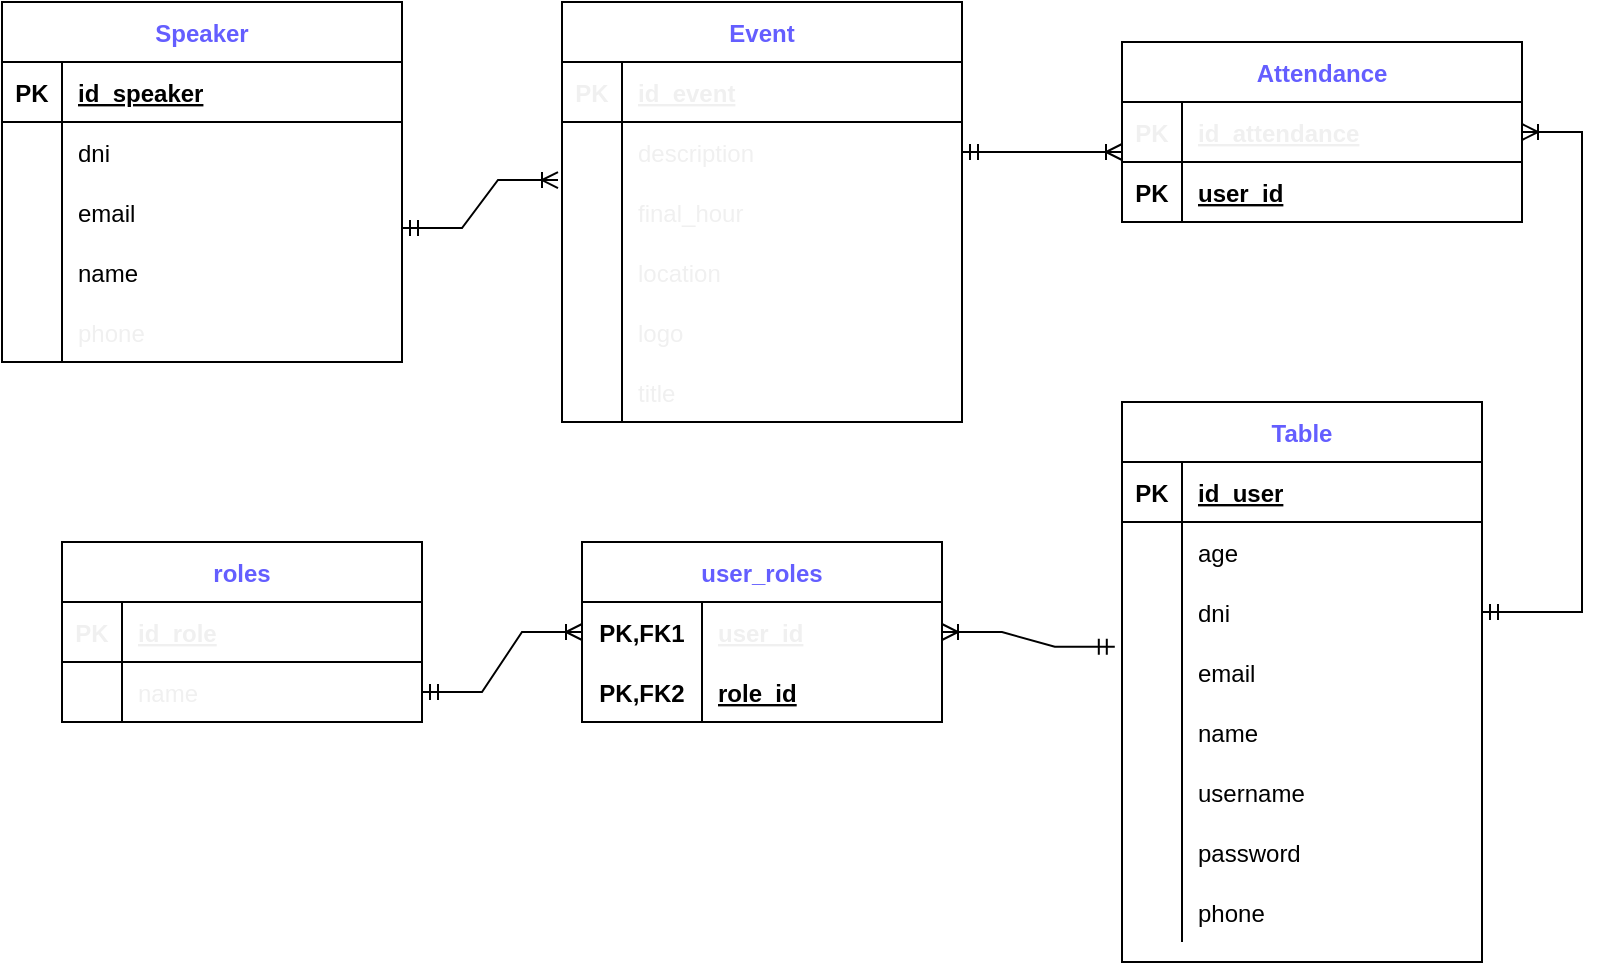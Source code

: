 <mxfile version="20.6.0" type="device"><diagram id="asOtZ6ojYu3VeyC7e0bn" name="Página-1"><mxGraphModel dx="1173" dy="635" grid="1" gridSize="10" guides="1" tooltips="1" connect="1" arrows="1" fold="1" page="1" pageScale="1" pageWidth="827" pageHeight="1169" math="0" shadow="0"><root><mxCell id="0"/><mxCell id="1" parent="0"/><mxCell id="-XJm8ieLReSTPX3qpuZs-1" value="Speaker" style="shape=table;startSize=30;container=1;collapsible=1;childLayout=tableLayout;fixedRows=1;rowLines=0;fontStyle=1;align=center;resizeLast=1;fontColor=#645EFF;" parent="1" vertex="1"><mxGeometry y="200" width="200" height="180" as="geometry"/></mxCell><mxCell id="-XJm8ieLReSTPX3qpuZs-2" value="" style="shape=tableRow;horizontal=0;startSize=0;swimlaneHead=0;swimlaneBody=0;fillColor=none;collapsible=0;dropTarget=0;points=[[0,0.5],[1,0.5]];portConstraint=eastwest;top=0;left=0;right=0;bottom=1;" parent="-XJm8ieLReSTPX3qpuZs-1" vertex="1"><mxGeometry y="30" width="200" height="30" as="geometry"/></mxCell><mxCell id="-XJm8ieLReSTPX3qpuZs-3" value="PK" style="shape=partialRectangle;connectable=0;fillColor=none;top=0;left=0;bottom=0;right=0;fontStyle=1;overflow=hidden;" parent="-XJm8ieLReSTPX3qpuZs-2" vertex="1"><mxGeometry width="30" height="30" as="geometry"><mxRectangle width="30" height="30" as="alternateBounds"/></mxGeometry></mxCell><mxCell id="-XJm8ieLReSTPX3qpuZs-4" value="id_speaker" style="shape=partialRectangle;connectable=0;fillColor=none;top=0;left=0;bottom=0;right=0;align=left;spacingLeft=6;fontStyle=5;overflow=hidden;" parent="-XJm8ieLReSTPX3qpuZs-2" vertex="1"><mxGeometry x="30" width="170" height="30" as="geometry"><mxRectangle width="170" height="30" as="alternateBounds"/></mxGeometry></mxCell><mxCell id="-XJm8ieLReSTPX3qpuZs-5" value="" style="shape=tableRow;horizontal=0;startSize=0;swimlaneHead=0;swimlaneBody=0;fillColor=none;collapsible=0;dropTarget=0;points=[[0,0.5],[1,0.5]];portConstraint=eastwest;top=0;left=0;right=0;bottom=0;" parent="-XJm8ieLReSTPX3qpuZs-1" vertex="1"><mxGeometry y="60" width="200" height="30" as="geometry"/></mxCell><mxCell id="-XJm8ieLReSTPX3qpuZs-6" value="" style="shape=partialRectangle;connectable=0;fillColor=none;top=0;left=0;bottom=0;right=0;editable=1;overflow=hidden;" parent="-XJm8ieLReSTPX3qpuZs-5" vertex="1"><mxGeometry width="30" height="30" as="geometry"><mxRectangle width="30" height="30" as="alternateBounds"/></mxGeometry></mxCell><mxCell id="-XJm8ieLReSTPX3qpuZs-7" value="dni" style="shape=partialRectangle;connectable=0;fillColor=none;top=0;left=0;bottom=0;right=0;align=left;spacingLeft=6;overflow=hidden;" parent="-XJm8ieLReSTPX3qpuZs-5" vertex="1"><mxGeometry x="30" width="170" height="30" as="geometry"><mxRectangle width="170" height="30" as="alternateBounds"/></mxGeometry></mxCell><mxCell id="-XJm8ieLReSTPX3qpuZs-8" value="" style="shape=tableRow;horizontal=0;startSize=0;swimlaneHead=0;swimlaneBody=0;fillColor=none;collapsible=0;dropTarget=0;points=[[0,0.5],[1,0.5]];portConstraint=eastwest;top=0;left=0;right=0;bottom=0;" parent="-XJm8ieLReSTPX3qpuZs-1" vertex="1"><mxGeometry y="90" width="200" height="30" as="geometry"/></mxCell><mxCell id="-XJm8ieLReSTPX3qpuZs-9" value="" style="shape=partialRectangle;connectable=0;fillColor=none;top=0;left=0;bottom=0;right=0;editable=1;overflow=hidden;" parent="-XJm8ieLReSTPX3qpuZs-8" vertex="1"><mxGeometry width="30" height="30" as="geometry"><mxRectangle width="30" height="30" as="alternateBounds"/></mxGeometry></mxCell><mxCell id="-XJm8ieLReSTPX3qpuZs-10" value="email" style="shape=partialRectangle;connectable=0;fillColor=none;top=0;left=0;bottom=0;right=0;align=left;spacingLeft=6;overflow=hidden;" parent="-XJm8ieLReSTPX3qpuZs-8" vertex="1"><mxGeometry x="30" width="170" height="30" as="geometry"><mxRectangle width="170" height="30" as="alternateBounds"/></mxGeometry></mxCell><mxCell id="-XJm8ieLReSTPX3qpuZs-11" value="" style="shape=tableRow;horizontal=0;startSize=0;swimlaneHead=0;swimlaneBody=0;fillColor=none;collapsible=0;dropTarget=0;points=[[0,0.5],[1,0.5]];portConstraint=eastwest;top=0;left=0;right=0;bottom=0;" parent="-XJm8ieLReSTPX3qpuZs-1" vertex="1"><mxGeometry y="120" width="200" height="30" as="geometry"/></mxCell><mxCell id="-XJm8ieLReSTPX3qpuZs-12" value="" style="shape=partialRectangle;connectable=0;fillColor=none;top=0;left=0;bottom=0;right=0;editable=1;overflow=hidden;" parent="-XJm8ieLReSTPX3qpuZs-11" vertex="1"><mxGeometry width="30" height="30" as="geometry"><mxRectangle width="30" height="30" as="alternateBounds"/></mxGeometry></mxCell><mxCell id="-XJm8ieLReSTPX3qpuZs-13" value="name" style="shape=partialRectangle;connectable=0;fillColor=none;top=0;left=0;bottom=0;right=0;align=left;spacingLeft=6;overflow=hidden;" parent="-XJm8ieLReSTPX3qpuZs-11" vertex="1"><mxGeometry x="30" width="170" height="30" as="geometry"><mxRectangle width="170" height="30" as="alternateBounds"/></mxGeometry></mxCell><mxCell id="-XJm8ieLReSTPX3qpuZs-24" value="" style="shape=tableRow;horizontal=0;startSize=0;swimlaneHead=0;swimlaneBody=0;fillColor=none;collapsible=0;dropTarget=0;points=[[0,0.5],[1,0.5]];portConstraint=eastwest;top=0;left=0;right=0;bottom=0;fontColor=#645EFF;" parent="-XJm8ieLReSTPX3qpuZs-1" vertex="1"><mxGeometry y="150" width="200" height="30" as="geometry"/></mxCell><mxCell id="-XJm8ieLReSTPX3qpuZs-25" value="" style="shape=partialRectangle;connectable=0;fillColor=none;top=0;left=0;bottom=0;right=0;editable=1;overflow=hidden;fontColor=#645EFF;" parent="-XJm8ieLReSTPX3qpuZs-24" vertex="1"><mxGeometry width="30" height="30" as="geometry"><mxRectangle width="30" height="30" as="alternateBounds"/></mxGeometry></mxCell><mxCell id="-XJm8ieLReSTPX3qpuZs-26" value="phone" style="shape=partialRectangle;connectable=0;fillColor=none;top=0;left=0;bottom=0;right=0;align=left;spacingLeft=6;overflow=hidden;fontColor=#F0F0F0;" parent="-XJm8ieLReSTPX3qpuZs-24" vertex="1"><mxGeometry x="30" width="170" height="30" as="geometry"><mxRectangle width="170" height="30" as="alternateBounds"/></mxGeometry></mxCell><mxCell id="-XJm8ieLReSTPX3qpuZs-27" value="Event" style="shape=table;startSize=30;container=1;collapsible=1;childLayout=tableLayout;fixedRows=1;rowLines=0;fontStyle=1;align=center;resizeLast=1;fontColor=#645EFF;" parent="1" vertex="1"><mxGeometry x="280" y="200" width="200" height="210" as="geometry"/></mxCell><mxCell id="-XJm8ieLReSTPX3qpuZs-28" value="" style="shape=tableRow;horizontal=0;startSize=0;swimlaneHead=0;swimlaneBody=0;fillColor=none;collapsible=0;dropTarget=0;points=[[0,0.5],[1,0.5]];portConstraint=eastwest;top=0;left=0;right=0;bottom=1;fontColor=#F0F0F0;" parent="-XJm8ieLReSTPX3qpuZs-27" vertex="1"><mxGeometry y="30" width="200" height="30" as="geometry"/></mxCell><mxCell id="-XJm8ieLReSTPX3qpuZs-29" value="PK" style="shape=partialRectangle;connectable=0;fillColor=none;top=0;left=0;bottom=0;right=0;fontStyle=1;overflow=hidden;fontColor=#F0F0F0;" parent="-XJm8ieLReSTPX3qpuZs-28" vertex="1"><mxGeometry width="30" height="30" as="geometry"><mxRectangle width="30" height="30" as="alternateBounds"/></mxGeometry></mxCell><mxCell id="-XJm8ieLReSTPX3qpuZs-30" value="id_event" style="shape=partialRectangle;connectable=0;fillColor=none;top=0;left=0;bottom=0;right=0;align=left;spacingLeft=6;fontStyle=5;overflow=hidden;fontColor=#F0F0F0;" parent="-XJm8ieLReSTPX3qpuZs-28" vertex="1"><mxGeometry x="30" width="170" height="30" as="geometry"><mxRectangle width="170" height="30" as="alternateBounds"/></mxGeometry></mxCell><mxCell id="-XJm8ieLReSTPX3qpuZs-34" value="" style="shape=tableRow;horizontal=0;startSize=0;swimlaneHead=0;swimlaneBody=0;fillColor=none;collapsible=0;dropTarget=0;points=[[0,0.5],[1,0.5]];portConstraint=eastwest;top=0;left=0;right=0;bottom=0;fontColor=#F0F0F0;" parent="-XJm8ieLReSTPX3qpuZs-27" vertex="1"><mxGeometry y="60" width="200" height="30" as="geometry"/></mxCell><mxCell id="-XJm8ieLReSTPX3qpuZs-35" value="" style="shape=partialRectangle;connectable=0;fillColor=none;top=0;left=0;bottom=0;right=0;editable=1;overflow=hidden;fontColor=#F0F0F0;" parent="-XJm8ieLReSTPX3qpuZs-34" vertex="1"><mxGeometry width="30" height="30" as="geometry"><mxRectangle width="30" height="30" as="alternateBounds"/></mxGeometry></mxCell><mxCell id="-XJm8ieLReSTPX3qpuZs-36" value="description" style="shape=partialRectangle;connectable=0;fillColor=none;top=0;left=0;bottom=0;right=0;align=left;spacingLeft=6;overflow=hidden;fontColor=#F0F0F0;" parent="-XJm8ieLReSTPX3qpuZs-34" vertex="1"><mxGeometry x="30" width="170" height="30" as="geometry"><mxRectangle width="170" height="30" as="alternateBounds"/></mxGeometry></mxCell><mxCell id="-XJm8ieLReSTPX3qpuZs-37" value="" style="shape=tableRow;horizontal=0;startSize=0;swimlaneHead=0;swimlaneBody=0;fillColor=none;collapsible=0;dropTarget=0;points=[[0,0.5],[1,0.5]];portConstraint=eastwest;top=0;left=0;right=0;bottom=0;fontColor=#F0F0F0;" parent="-XJm8ieLReSTPX3qpuZs-27" vertex="1"><mxGeometry y="90" width="200" height="30" as="geometry"/></mxCell><mxCell id="-XJm8ieLReSTPX3qpuZs-38" value="" style="shape=partialRectangle;connectable=0;fillColor=none;top=0;left=0;bottom=0;right=0;editable=1;overflow=hidden;fontColor=#F0F0F0;" parent="-XJm8ieLReSTPX3qpuZs-37" vertex="1"><mxGeometry width="30" height="30" as="geometry"><mxRectangle width="30" height="30" as="alternateBounds"/></mxGeometry></mxCell><mxCell id="-XJm8ieLReSTPX3qpuZs-39" value="final_hour" style="shape=partialRectangle;connectable=0;fillColor=none;top=0;left=0;bottom=0;right=0;align=left;spacingLeft=6;overflow=hidden;fontColor=#F0F0F0;" parent="-XJm8ieLReSTPX3qpuZs-37" vertex="1"><mxGeometry x="30" width="170" height="30" as="geometry"><mxRectangle width="170" height="30" as="alternateBounds"/></mxGeometry></mxCell><mxCell id="-XJm8ieLReSTPX3qpuZs-40" style="shape=tableRow;horizontal=0;startSize=0;swimlaneHead=0;swimlaneBody=0;fillColor=none;collapsible=0;dropTarget=0;points=[[0,0.5],[1,0.5]];portConstraint=eastwest;top=0;left=0;right=0;bottom=0;fontColor=#F0F0F0;" parent="-XJm8ieLReSTPX3qpuZs-27" vertex="1"><mxGeometry y="120" width="200" height="30" as="geometry"/></mxCell><mxCell id="-XJm8ieLReSTPX3qpuZs-41" style="shape=partialRectangle;connectable=0;fillColor=none;top=0;left=0;bottom=0;right=0;editable=1;overflow=hidden;fontColor=#F0F0F0;" parent="-XJm8ieLReSTPX3qpuZs-40" vertex="1"><mxGeometry width="30" height="30" as="geometry"><mxRectangle width="30" height="30" as="alternateBounds"/></mxGeometry></mxCell><mxCell id="-XJm8ieLReSTPX3qpuZs-42" value="location" style="shape=partialRectangle;connectable=0;fillColor=none;top=0;left=0;bottom=0;right=0;align=left;spacingLeft=6;overflow=hidden;fontColor=#F0F0F0;" parent="-XJm8ieLReSTPX3qpuZs-40" vertex="1"><mxGeometry x="30" width="170" height="30" as="geometry"><mxRectangle width="170" height="30" as="alternateBounds"/></mxGeometry></mxCell><mxCell id="-XJm8ieLReSTPX3qpuZs-43" style="shape=tableRow;horizontal=0;startSize=0;swimlaneHead=0;swimlaneBody=0;fillColor=none;collapsible=0;dropTarget=0;points=[[0,0.5],[1,0.5]];portConstraint=eastwest;top=0;left=0;right=0;bottom=0;fontColor=#F0F0F0;" parent="-XJm8ieLReSTPX3qpuZs-27" vertex="1"><mxGeometry y="150" width="200" height="30" as="geometry"/></mxCell><mxCell id="-XJm8ieLReSTPX3qpuZs-44" style="shape=partialRectangle;connectable=0;fillColor=none;top=0;left=0;bottom=0;right=0;editable=1;overflow=hidden;fontColor=#F0F0F0;" parent="-XJm8ieLReSTPX3qpuZs-43" vertex="1"><mxGeometry width="30" height="30" as="geometry"><mxRectangle width="30" height="30" as="alternateBounds"/></mxGeometry></mxCell><mxCell id="-XJm8ieLReSTPX3qpuZs-45" value="logo" style="shape=partialRectangle;connectable=0;fillColor=none;top=0;left=0;bottom=0;right=0;align=left;spacingLeft=6;overflow=hidden;fontColor=#F0F0F0;" parent="-XJm8ieLReSTPX3qpuZs-43" vertex="1"><mxGeometry x="30" width="170" height="30" as="geometry"><mxRectangle width="170" height="30" as="alternateBounds"/></mxGeometry></mxCell><mxCell id="-XJm8ieLReSTPX3qpuZs-46" style="shape=tableRow;horizontal=0;startSize=0;swimlaneHead=0;swimlaneBody=0;fillColor=none;collapsible=0;dropTarget=0;points=[[0,0.5],[1,0.5]];portConstraint=eastwest;top=0;left=0;right=0;bottom=0;fontColor=#F0F0F0;" parent="-XJm8ieLReSTPX3qpuZs-27" vertex="1"><mxGeometry y="180" width="200" height="30" as="geometry"/></mxCell><mxCell id="-XJm8ieLReSTPX3qpuZs-47" style="shape=partialRectangle;connectable=0;fillColor=none;top=0;left=0;bottom=0;right=0;editable=1;overflow=hidden;fontColor=#F0F0F0;" parent="-XJm8ieLReSTPX3qpuZs-46" vertex="1"><mxGeometry width="30" height="30" as="geometry"><mxRectangle width="30" height="30" as="alternateBounds"/></mxGeometry></mxCell><mxCell id="-XJm8ieLReSTPX3qpuZs-48" value="title" style="shape=partialRectangle;connectable=0;fillColor=none;top=0;left=0;bottom=0;right=0;align=left;spacingLeft=6;overflow=hidden;fontColor=#F0F0F0;" parent="-XJm8ieLReSTPX3qpuZs-46" vertex="1"><mxGeometry x="30" width="170" height="30" as="geometry"><mxRectangle width="170" height="30" as="alternateBounds"/></mxGeometry></mxCell><mxCell id="-XJm8ieLReSTPX3qpuZs-52" value="Attendance" style="shape=table;startSize=30;container=1;collapsible=1;childLayout=tableLayout;fixedRows=1;rowLines=0;fontStyle=1;align=center;resizeLast=1;fontColor=#645EFF;" parent="1" vertex="1"><mxGeometry x="560" y="220" width="200" height="90" as="geometry"/></mxCell><mxCell id="-XJm8ieLReSTPX3qpuZs-53" value="" style="shape=tableRow;horizontal=0;startSize=0;swimlaneHead=0;swimlaneBody=0;fillColor=none;collapsible=0;dropTarget=0;points=[[0,0.5],[1,0.5]];portConstraint=eastwest;top=0;left=0;right=0;bottom=1;fontColor=#F0F0F0;" parent="-XJm8ieLReSTPX3qpuZs-52" vertex="1"><mxGeometry y="30" width="200" height="30" as="geometry"/></mxCell><mxCell id="-XJm8ieLReSTPX3qpuZs-54" value="PK" style="shape=partialRectangle;connectable=0;fillColor=none;top=0;left=0;bottom=0;right=0;fontStyle=1;overflow=hidden;fontColor=#F0F0F0;" parent="-XJm8ieLReSTPX3qpuZs-53" vertex="1"><mxGeometry width="30" height="30" as="geometry"><mxRectangle width="30" height="30" as="alternateBounds"/></mxGeometry></mxCell><mxCell id="-XJm8ieLReSTPX3qpuZs-55" value="id_attendance" style="shape=partialRectangle;connectable=0;fillColor=none;top=0;left=0;bottom=0;right=0;align=left;spacingLeft=6;fontStyle=5;overflow=hidden;fontColor=#F0F0F0;" parent="-XJm8ieLReSTPX3qpuZs-53" vertex="1"><mxGeometry x="30" width="170" height="30" as="geometry"><mxRectangle width="170" height="30" as="alternateBounds"/></mxGeometry></mxCell><mxCell id="WKqeJ_Kh56jW3b2k0A9R-6" value="" style="shape=tableRow;horizontal=0;startSize=0;swimlaneHead=0;swimlaneBody=0;fillColor=none;collapsible=0;dropTarget=0;points=[[0,0.5],[1,0.5]];portConstraint=eastwest;top=0;left=0;right=0;bottom=1;" vertex="1" parent="-XJm8ieLReSTPX3qpuZs-52"><mxGeometry y="60" width="200" height="30" as="geometry"/></mxCell><mxCell id="WKqeJ_Kh56jW3b2k0A9R-7" value="PK" style="shape=partialRectangle;connectable=0;fillColor=none;top=0;left=0;bottom=0;right=0;fontStyle=1;overflow=hidden;" vertex="1" parent="WKqeJ_Kh56jW3b2k0A9R-6"><mxGeometry width="30" height="30" as="geometry"><mxRectangle width="30" height="30" as="alternateBounds"/></mxGeometry></mxCell><mxCell id="WKqeJ_Kh56jW3b2k0A9R-8" value="user_id" style="shape=partialRectangle;connectable=0;fillColor=none;top=0;left=0;bottom=0;right=0;align=left;spacingLeft=6;fontStyle=5;overflow=hidden;" vertex="1" parent="WKqeJ_Kh56jW3b2k0A9R-6"><mxGeometry x="30" width="170" height="30" as="geometry"><mxRectangle width="170" height="30" as="alternateBounds"/></mxGeometry></mxCell><mxCell id="-XJm8ieLReSTPX3qpuZs-73" value="Table" style="shape=table;startSize=30;container=1;collapsible=1;childLayout=tableLayout;fixedRows=1;rowLines=0;fontStyle=1;align=center;resizeLast=1;fontColor=#645EFF;" parent="1" vertex="1"><mxGeometry x="560" y="400" width="180" height="280" as="geometry"/></mxCell><mxCell id="-XJm8ieLReSTPX3qpuZs-74" value="" style="shape=tableRow;horizontal=0;startSize=0;swimlaneHead=0;swimlaneBody=0;fillColor=none;collapsible=0;dropTarget=0;points=[[0,0.5],[1,0.5]];portConstraint=eastwest;top=0;left=0;right=0;bottom=1;fontColor=default;" parent="-XJm8ieLReSTPX3qpuZs-73" vertex="1"><mxGeometry y="30" width="180" height="30" as="geometry"/></mxCell><mxCell id="-XJm8ieLReSTPX3qpuZs-75" value="PK" style="shape=partialRectangle;connectable=0;fillColor=none;top=0;left=0;bottom=0;right=0;fontStyle=1;overflow=hidden;fontColor=default;" parent="-XJm8ieLReSTPX3qpuZs-74" vertex="1"><mxGeometry width="30" height="30" as="geometry"><mxRectangle width="30" height="30" as="alternateBounds"/></mxGeometry></mxCell><mxCell id="-XJm8ieLReSTPX3qpuZs-76" value="id_user" style="shape=partialRectangle;connectable=0;fillColor=none;top=0;left=0;bottom=0;right=0;align=left;spacingLeft=6;fontStyle=5;overflow=hidden;fontColor=default;" parent="-XJm8ieLReSTPX3qpuZs-74" vertex="1"><mxGeometry x="30" width="150" height="30" as="geometry"><mxRectangle width="150" height="30" as="alternateBounds"/></mxGeometry></mxCell><mxCell id="-XJm8ieLReSTPX3qpuZs-86" style="shape=tableRow;horizontal=0;startSize=0;swimlaneHead=0;swimlaneBody=0;fillColor=none;collapsible=0;dropTarget=0;points=[[0,0.5],[1,0.5]];portConstraint=eastwest;top=0;left=0;right=0;bottom=0;fontColor=default;" parent="-XJm8ieLReSTPX3qpuZs-73" vertex="1"><mxGeometry y="60" width="180" height="30" as="geometry"/></mxCell><mxCell id="-XJm8ieLReSTPX3qpuZs-87" style="shape=partialRectangle;connectable=0;fillColor=none;top=0;left=0;bottom=0;right=0;editable=1;overflow=hidden;fontColor=default;" parent="-XJm8ieLReSTPX3qpuZs-86" vertex="1"><mxGeometry width="30" height="30" as="geometry"><mxRectangle width="30" height="30" as="alternateBounds"/></mxGeometry></mxCell><mxCell id="-XJm8ieLReSTPX3qpuZs-88" value="age" style="shape=partialRectangle;connectable=0;fillColor=none;top=0;left=0;bottom=0;right=0;align=left;spacingLeft=6;overflow=hidden;fontColor=default;" parent="-XJm8ieLReSTPX3qpuZs-86" vertex="1"><mxGeometry x="30" width="150" height="30" as="geometry"><mxRectangle width="150" height="30" as="alternateBounds"/></mxGeometry></mxCell><mxCell id="-XJm8ieLReSTPX3qpuZs-89" style="shape=tableRow;horizontal=0;startSize=0;swimlaneHead=0;swimlaneBody=0;fillColor=none;collapsible=0;dropTarget=0;points=[[0,0.5],[1,0.5]];portConstraint=eastwest;top=0;left=0;right=0;bottom=0;fontColor=default;" parent="-XJm8ieLReSTPX3qpuZs-73" vertex="1"><mxGeometry y="90" width="180" height="30" as="geometry"/></mxCell><mxCell id="-XJm8ieLReSTPX3qpuZs-90" style="shape=partialRectangle;connectable=0;fillColor=none;top=0;left=0;bottom=0;right=0;editable=1;overflow=hidden;fontColor=default;" parent="-XJm8ieLReSTPX3qpuZs-89" vertex="1"><mxGeometry width="30" height="30" as="geometry"><mxRectangle width="30" height="30" as="alternateBounds"/></mxGeometry></mxCell><mxCell id="-XJm8ieLReSTPX3qpuZs-91" value="dni" style="shape=partialRectangle;connectable=0;fillColor=none;top=0;left=0;bottom=0;right=0;align=left;spacingLeft=6;overflow=hidden;fontColor=default;" parent="-XJm8ieLReSTPX3qpuZs-89" vertex="1"><mxGeometry x="30" width="150" height="30" as="geometry"><mxRectangle width="150" height="30" as="alternateBounds"/></mxGeometry></mxCell><mxCell id="-XJm8ieLReSTPX3qpuZs-92" style="shape=tableRow;horizontal=0;startSize=0;swimlaneHead=0;swimlaneBody=0;fillColor=none;collapsible=0;dropTarget=0;points=[[0,0.5],[1,0.5]];portConstraint=eastwest;top=0;left=0;right=0;bottom=0;fontColor=default;" parent="-XJm8ieLReSTPX3qpuZs-73" vertex="1"><mxGeometry y="120" width="180" height="30" as="geometry"/></mxCell><mxCell id="-XJm8ieLReSTPX3qpuZs-93" style="shape=partialRectangle;connectable=0;fillColor=none;top=0;left=0;bottom=0;right=0;editable=1;overflow=hidden;fontColor=default;" parent="-XJm8ieLReSTPX3qpuZs-92" vertex="1"><mxGeometry width="30" height="30" as="geometry"><mxRectangle width="30" height="30" as="alternateBounds"/></mxGeometry></mxCell><mxCell id="-XJm8ieLReSTPX3qpuZs-94" value="email" style="shape=partialRectangle;connectable=0;fillColor=none;top=0;left=0;bottom=0;right=0;align=left;spacingLeft=6;overflow=hidden;fontColor=default;" parent="-XJm8ieLReSTPX3qpuZs-92" vertex="1"><mxGeometry x="30" width="150" height="30" as="geometry"><mxRectangle width="150" height="30" as="alternateBounds"/></mxGeometry></mxCell><mxCell id="-XJm8ieLReSTPX3qpuZs-95" style="shape=tableRow;horizontal=0;startSize=0;swimlaneHead=0;swimlaneBody=0;fillColor=none;collapsible=0;dropTarget=0;points=[[0,0.5],[1,0.5]];portConstraint=eastwest;top=0;left=0;right=0;bottom=0;fontColor=default;" parent="-XJm8ieLReSTPX3qpuZs-73" vertex="1"><mxGeometry y="150" width="180" height="30" as="geometry"/></mxCell><mxCell id="-XJm8ieLReSTPX3qpuZs-96" style="shape=partialRectangle;connectable=0;fillColor=none;top=0;left=0;bottom=0;right=0;editable=1;overflow=hidden;fontColor=default;" parent="-XJm8ieLReSTPX3qpuZs-95" vertex="1"><mxGeometry width="30" height="30" as="geometry"><mxRectangle width="30" height="30" as="alternateBounds"/></mxGeometry></mxCell><mxCell id="-XJm8ieLReSTPX3qpuZs-97" value="name" style="shape=partialRectangle;connectable=0;fillColor=none;top=0;left=0;bottom=0;right=0;align=left;spacingLeft=6;overflow=hidden;fontColor=default;" parent="-XJm8ieLReSTPX3qpuZs-95" vertex="1"><mxGeometry x="30" width="150" height="30" as="geometry"><mxRectangle width="150" height="30" as="alternateBounds"/></mxGeometry></mxCell><mxCell id="-XJm8ieLReSTPX3qpuZs-77" value="" style="shape=tableRow;horizontal=0;startSize=0;swimlaneHead=0;swimlaneBody=0;fillColor=none;collapsible=0;dropTarget=0;points=[[0,0.5],[1,0.5]];portConstraint=eastwest;top=0;left=0;right=0;bottom=0;fontColor=default;" parent="-XJm8ieLReSTPX3qpuZs-73" vertex="1"><mxGeometry y="180" width="180" height="30" as="geometry"/></mxCell><mxCell id="-XJm8ieLReSTPX3qpuZs-78" value="" style="shape=partialRectangle;connectable=0;fillColor=none;top=0;left=0;bottom=0;right=0;editable=1;overflow=hidden;fontColor=default;" parent="-XJm8ieLReSTPX3qpuZs-77" vertex="1"><mxGeometry width="30" height="30" as="geometry"><mxRectangle width="30" height="30" as="alternateBounds"/></mxGeometry></mxCell><mxCell id="-XJm8ieLReSTPX3qpuZs-79" value="username" style="shape=partialRectangle;connectable=0;fillColor=none;top=0;left=0;bottom=0;right=0;align=left;spacingLeft=6;overflow=hidden;fontColor=default;" parent="-XJm8ieLReSTPX3qpuZs-77" vertex="1"><mxGeometry x="30" width="150" height="30" as="geometry"><mxRectangle width="150" height="30" as="alternateBounds"/></mxGeometry></mxCell><mxCell id="-XJm8ieLReSTPX3qpuZs-80" value="" style="shape=tableRow;horizontal=0;startSize=0;swimlaneHead=0;swimlaneBody=0;fillColor=none;collapsible=0;dropTarget=0;points=[[0,0.5],[1,0.5]];portConstraint=eastwest;top=0;left=0;right=0;bottom=0;fontColor=default;" parent="-XJm8ieLReSTPX3qpuZs-73" vertex="1"><mxGeometry y="210" width="180" height="30" as="geometry"/></mxCell><mxCell id="-XJm8ieLReSTPX3qpuZs-81" value="" style="shape=partialRectangle;connectable=0;fillColor=none;top=0;left=0;bottom=0;right=0;editable=1;overflow=hidden;fontColor=default;" parent="-XJm8ieLReSTPX3qpuZs-80" vertex="1"><mxGeometry width="30" height="30" as="geometry"><mxRectangle width="30" height="30" as="alternateBounds"/></mxGeometry></mxCell><mxCell id="-XJm8ieLReSTPX3qpuZs-82" value="password" style="shape=partialRectangle;connectable=0;fillColor=none;top=0;left=0;bottom=0;right=0;align=left;spacingLeft=6;overflow=hidden;fontColor=default;" parent="-XJm8ieLReSTPX3qpuZs-80" vertex="1"><mxGeometry x="30" width="150" height="30" as="geometry"><mxRectangle width="150" height="30" as="alternateBounds"/></mxGeometry></mxCell><mxCell id="-XJm8ieLReSTPX3qpuZs-83" value="" style="shape=tableRow;horizontal=0;startSize=0;swimlaneHead=0;swimlaneBody=0;fillColor=none;collapsible=0;dropTarget=0;points=[[0,0.5],[1,0.5]];portConstraint=eastwest;top=0;left=0;right=0;bottom=0;fontColor=default;" parent="-XJm8ieLReSTPX3qpuZs-73" vertex="1"><mxGeometry y="240" width="180" height="30" as="geometry"/></mxCell><mxCell id="-XJm8ieLReSTPX3qpuZs-84" value="" style="shape=partialRectangle;connectable=0;fillColor=none;top=0;left=0;bottom=0;right=0;editable=1;overflow=hidden;fontColor=default;" parent="-XJm8ieLReSTPX3qpuZs-83" vertex="1"><mxGeometry width="30" height="30" as="geometry"><mxRectangle width="30" height="30" as="alternateBounds"/></mxGeometry></mxCell><mxCell id="-XJm8ieLReSTPX3qpuZs-85" value="phone" style="shape=partialRectangle;connectable=0;fillColor=none;top=0;left=0;bottom=0;right=0;align=left;spacingLeft=6;overflow=hidden;fontColor=default;" parent="-XJm8ieLReSTPX3qpuZs-83" vertex="1"><mxGeometry x="30" width="150" height="30" as="geometry"><mxRectangle width="150" height="30" as="alternateBounds"/></mxGeometry></mxCell><mxCell id="mhGdoJh3j_KDDFiv77_d-3" value="" style="edgeStyle=entityRelationEdgeStyle;fontSize=12;html=1;endArrow=ERoneToMany;startArrow=ERmandOne;rounded=0;entryX=0;entryY=0.5;entryDx=0;entryDy=0;exitX=1;exitY=0.5;exitDx=0;exitDy=0;" parent="1" source="-XJm8ieLReSTPX3qpuZs-34" edge="1"><mxGeometry width="100" height="100" relative="1" as="geometry"><mxPoint x="360" y="610" as="sourcePoint"/><mxPoint x="560" y="275" as="targetPoint"/></mxGeometry></mxCell><mxCell id="mhGdoJh3j_KDDFiv77_d-4" value="" style="edgeStyle=entityRelationEdgeStyle;fontSize=12;html=1;endArrow=ERoneToMany;startArrow=ERmandOne;rounded=0;entryX=-0.01;entryY=-0.033;entryDx=0;entryDy=0;entryPerimeter=0;exitX=1;exitY=0.767;exitDx=0;exitDy=0;exitPerimeter=0;" parent="1" source="-XJm8ieLReSTPX3qpuZs-8" target="-XJm8ieLReSTPX3qpuZs-37" edge="1"><mxGeometry width="100" height="100" relative="1" as="geometry"><mxPoint x="10" y="720" as="sourcePoint"/><mxPoint x="110" y="620" as="targetPoint"/></mxGeometry></mxCell><mxCell id="WKqeJ_Kh56jW3b2k0A9R-2" value="" style="edgeStyle=entityRelationEdgeStyle;fontSize=12;html=1;endArrow=ERoneToMany;startArrow=ERmandOne;rounded=0;exitX=1;exitY=0.5;exitDx=0;exitDy=0;" edge="1" parent="1" source="-XJm8ieLReSTPX3qpuZs-89" target="-XJm8ieLReSTPX3qpuZs-53"><mxGeometry width="100" height="100" relative="1" as="geometry"><mxPoint x="300" y="640" as="sourcePoint"/><mxPoint x="400" y="540" as="targetPoint"/></mxGeometry></mxCell><mxCell id="WKqeJ_Kh56jW3b2k0A9R-9" value="user_roles" style="shape=table;startSize=30;container=1;collapsible=1;childLayout=tableLayout;fixedRows=1;rowLines=0;fontStyle=1;align=center;resizeLast=1;fontColor=#645EFF;" vertex="1" parent="1"><mxGeometry x="290" y="470" width="180" height="90" as="geometry"/></mxCell><mxCell id="WKqeJ_Kh56jW3b2k0A9R-10" value="" style="shape=tableRow;horizontal=0;startSize=0;swimlaneHead=0;swimlaneBody=0;fillColor=none;collapsible=0;dropTarget=0;points=[[0,0.5],[1,0.5]];portConstraint=eastwest;top=0;left=0;right=0;bottom=0;" vertex="1" parent="WKqeJ_Kh56jW3b2k0A9R-9"><mxGeometry y="30" width="180" height="30" as="geometry"/></mxCell><mxCell id="WKqeJ_Kh56jW3b2k0A9R-11" value="PK,FK1" style="shape=partialRectangle;connectable=0;fillColor=none;top=0;left=0;bottom=0;right=0;fontStyle=1;overflow=hidden;" vertex="1" parent="WKqeJ_Kh56jW3b2k0A9R-10"><mxGeometry width="60" height="30" as="geometry"><mxRectangle width="60" height="30" as="alternateBounds"/></mxGeometry></mxCell><mxCell id="WKqeJ_Kh56jW3b2k0A9R-12" value="user_id" style="shape=partialRectangle;connectable=0;fillColor=none;top=0;left=0;bottom=0;right=0;align=left;spacingLeft=6;fontStyle=5;overflow=hidden;fontColor=#F0F0F0;" vertex="1" parent="WKqeJ_Kh56jW3b2k0A9R-10"><mxGeometry x="60" width="120" height="30" as="geometry"><mxRectangle width="120" height="30" as="alternateBounds"/></mxGeometry></mxCell><mxCell id="WKqeJ_Kh56jW3b2k0A9R-13" value="" style="shape=tableRow;horizontal=0;startSize=0;swimlaneHead=0;swimlaneBody=0;fillColor=none;collapsible=0;dropTarget=0;points=[[0,0.5],[1,0.5]];portConstraint=eastwest;top=0;left=0;right=0;bottom=1;" vertex="1" parent="WKqeJ_Kh56jW3b2k0A9R-9"><mxGeometry y="60" width="180" height="30" as="geometry"/></mxCell><mxCell id="WKqeJ_Kh56jW3b2k0A9R-14" value="PK,FK2" style="shape=partialRectangle;connectable=0;fillColor=none;top=0;left=0;bottom=0;right=0;fontStyle=1;overflow=hidden;" vertex="1" parent="WKqeJ_Kh56jW3b2k0A9R-13"><mxGeometry width="60" height="30" as="geometry"><mxRectangle width="60" height="30" as="alternateBounds"/></mxGeometry></mxCell><mxCell id="WKqeJ_Kh56jW3b2k0A9R-15" value="role_id" style="shape=partialRectangle;connectable=0;fillColor=none;top=0;left=0;bottom=0;right=0;align=left;spacingLeft=6;fontStyle=5;overflow=hidden;" vertex="1" parent="WKqeJ_Kh56jW3b2k0A9R-13"><mxGeometry x="60" width="120" height="30" as="geometry"><mxRectangle width="120" height="30" as="alternateBounds"/></mxGeometry></mxCell><mxCell id="WKqeJ_Kh56jW3b2k0A9R-22" value="" style="edgeStyle=entityRelationEdgeStyle;fontSize=12;html=1;endArrow=ERoneToMany;startArrow=ERmandOne;rounded=0;fontColor=#645EFF;exitX=-0.02;exitY=0.08;exitDx=0;exitDy=0;exitPerimeter=0;entryX=1;entryY=0.5;entryDx=0;entryDy=0;" edge="1" parent="1" source="-XJm8ieLReSTPX3qpuZs-92" target="WKqeJ_Kh56jW3b2k0A9R-10"><mxGeometry width="100" height="100" relative="1" as="geometry"><mxPoint x="150" y="690" as="sourcePoint"/><mxPoint x="250" y="590" as="targetPoint"/></mxGeometry></mxCell><mxCell id="WKqeJ_Kh56jW3b2k0A9R-23" value="roles" style="shape=table;startSize=30;container=1;collapsible=1;childLayout=tableLayout;fixedRows=1;rowLines=0;fontStyle=1;align=center;resizeLast=1;fontColor=#645EFF;" vertex="1" parent="1"><mxGeometry x="30" y="470" width="180" height="90" as="geometry"/></mxCell><mxCell id="WKqeJ_Kh56jW3b2k0A9R-24" value="" style="shape=tableRow;horizontal=0;startSize=0;swimlaneHead=0;swimlaneBody=0;fillColor=none;collapsible=0;dropTarget=0;points=[[0,0.5],[1,0.5]];portConstraint=eastwest;top=0;left=0;right=0;bottom=1;fontColor=#645EFF;" vertex="1" parent="WKqeJ_Kh56jW3b2k0A9R-23"><mxGeometry y="30" width="180" height="30" as="geometry"/></mxCell><mxCell id="WKqeJ_Kh56jW3b2k0A9R-25" value="PK" style="shape=partialRectangle;connectable=0;fillColor=none;top=0;left=0;bottom=0;right=0;fontStyle=1;overflow=hidden;fontColor=#F0F0F0;" vertex="1" parent="WKqeJ_Kh56jW3b2k0A9R-24"><mxGeometry width="30" height="30" as="geometry"><mxRectangle width="30" height="30" as="alternateBounds"/></mxGeometry></mxCell><mxCell id="WKqeJ_Kh56jW3b2k0A9R-26" value="id_role" style="shape=partialRectangle;connectable=0;fillColor=none;top=0;left=0;bottom=0;right=0;align=left;spacingLeft=6;fontStyle=5;overflow=hidden;fontColor=#F0F0F0;" vertex="1" parent="WKqeJ_Kh56jW3b2k0A9R-24"><mxGeometry x="30" width="150" height="30" as="geometry"><mxRectangle width="150" height="30" as="alternateBounds"/></mxGeometry></mxCell><mxCell id="WKqeJ_Kh56jW3b2k0A9R-27" value="" style="shape=tableRow;horizontal=0;startSize=0;swimlaneHead=0;swimlaneBody=0;fillColor=none;collapsible=0;dropTarget=0;points=[[0,0.5],[1,0.5]];portConstraint=eastwest;top=0;left=0;right=0;bottom=0;fontColor=#645EFF;" vertex="1" parent="WKqeJ_Kh56jW3b2k0A9R-23"><mxGeometry y="60" width="180" height="30" as="geometry"/></mxCell><mxCell id="WKqeJ_Kh56jW3b2k0A9R-28" value="" style="shape=partialRectangle;connectable=0;fillColor=none;top=0;left=0;bottom=0;right=0;editable=1;overflow=hidden;fontColor=#645EFF;" vertex="1" parent="WKqeJ_Kh56jW3b2k0A9R-27"><mxGeometry width="30" height="30" as="geometry"><mxRectangle width="30" height="30" as="alternateBounds"/></mxGeometry></mxCell><mxCell id="WKqeJ_Kh56jW3b2k0A9R-29" value="name" style="shape=partialRectangle;connectable=0;fillColor=none;top=0;left=0;bottom=0;right=0;align=left;spacingLeft=6;overflow=hidden;fontColor=#F0F0F0;" vertex="1" parent="WKqeJ_Kh56jW3b2k0A9R-27"><mxGeometry x="30" width="150" height="30" as="geometry"><mxRectangle width="150" height="30" as="alternateBounds"/></mxGeometry></mxCell><mxCell id="WKqeJ_Kh56jW3b2k0A9R-36" value="" style="edgeStyle=entityRelationEdgeStyle;fontSize=12;html=1;endArrow=ERoneToMany;startArrow=ERmandOne;rounded=0;fontColor=#645EFF;exitX=1;exitY=0.5;exitDx=0;exitDy=0;entryX=0;entryY=0.5;entryDx=0;entryDy=0;" edge="1" parent="1" source="WKqeJ_Kh56jW3b2k0A9R-27" target="WKqeJ_Kh56jW3b2k0A9R-10"><mxGeometry width="100" height="100" relative="1" as="geometry"><mxPoint x="200" y="720" as="sourcePoint"/><mxPoint x="300" y="620" as="targetPoint"/></mxGeometry></mxCell></root></mxGraphModel></diagram></mxfile>